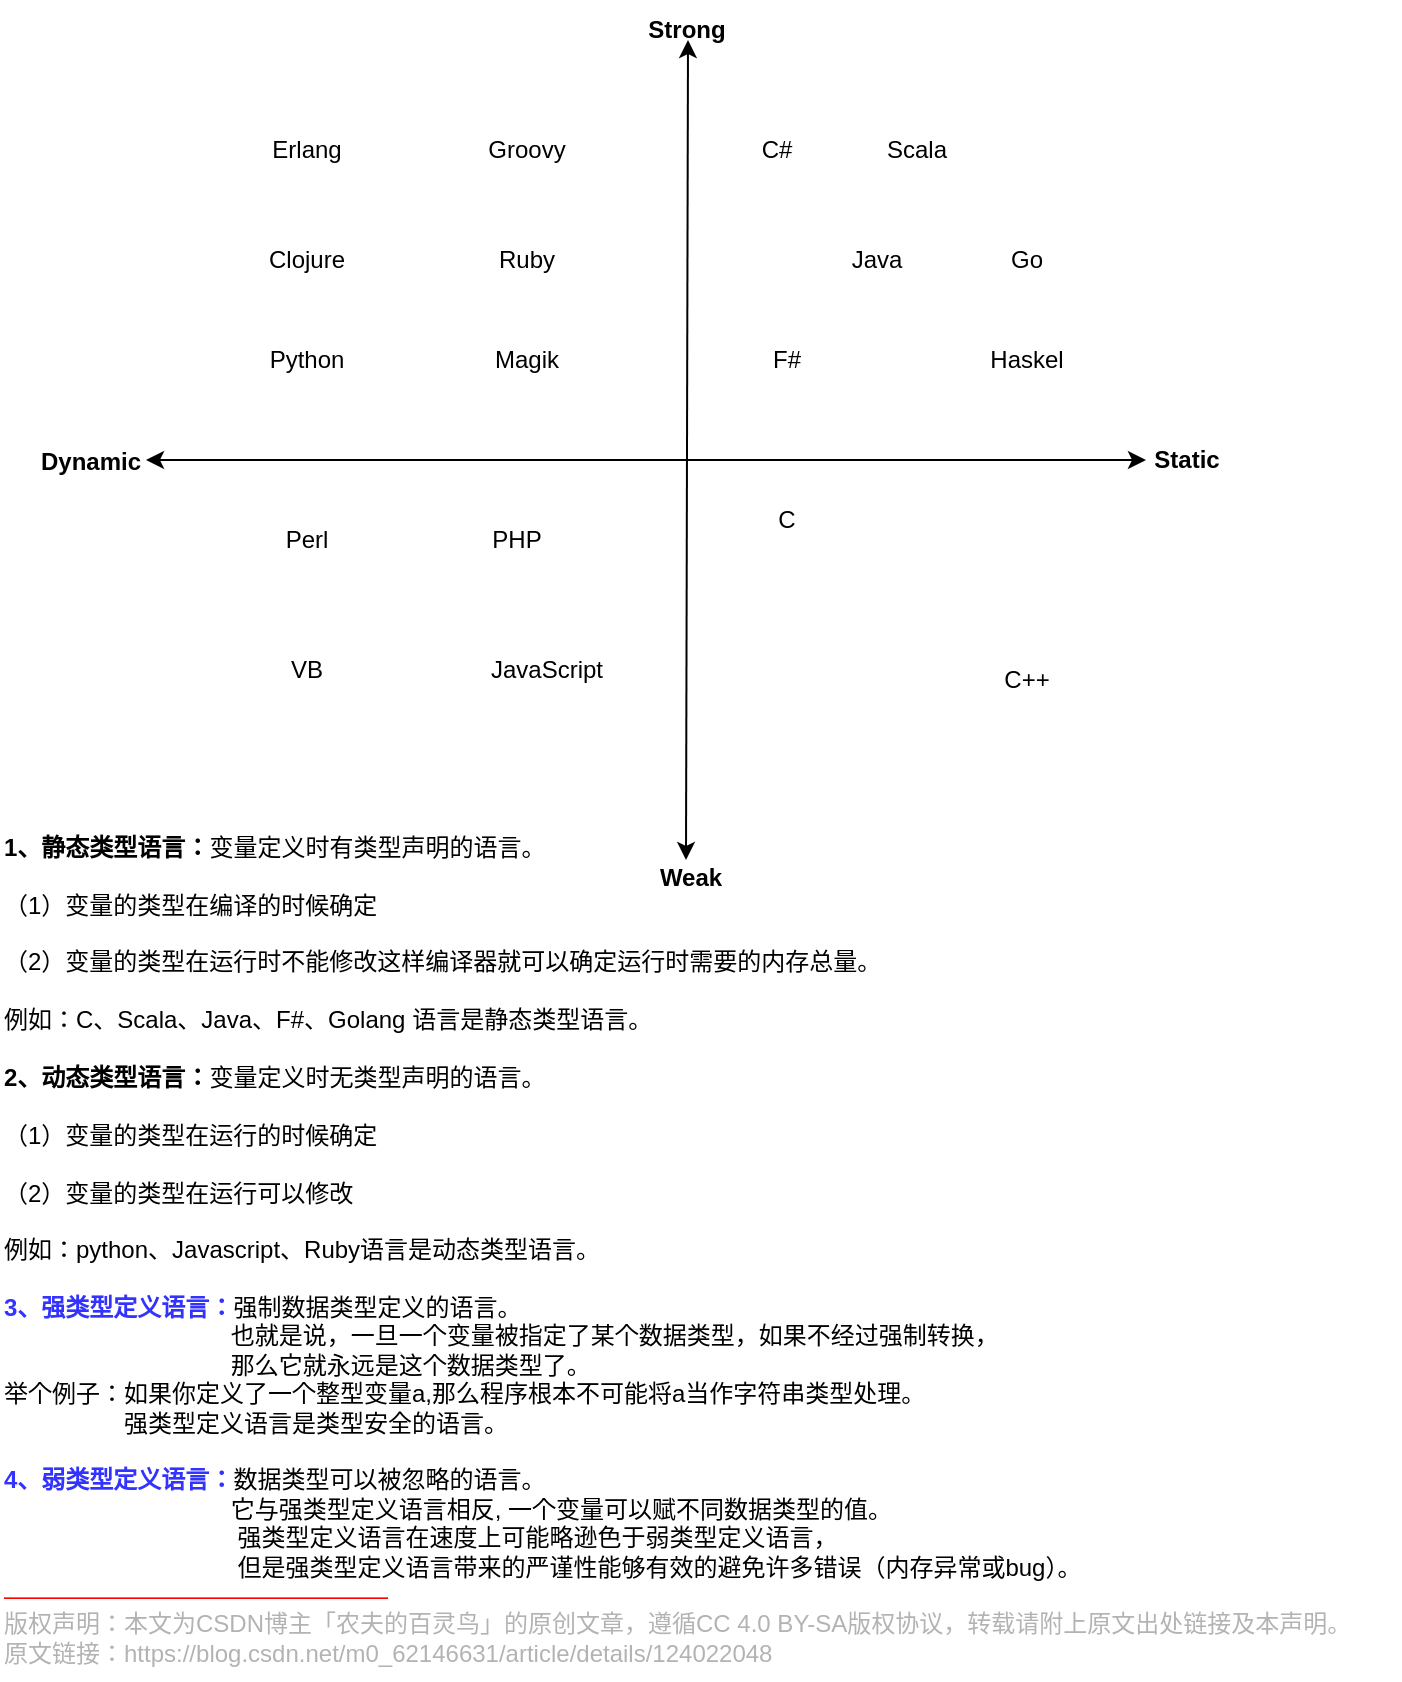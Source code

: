 <mxfile version="20.5.1" type="github">
  <diagram id="FsugTDZhsFtz22bxQlfl" name="第 1 页">
    <mxGraphModel dx="709" dy="744" grid="1" gridSize="10" guides="1" tooltips="1" connect="1" arrows="1" fold="1" page="1" pageScale="1" pageWidth="827" pageHeight="1169" math="1" shadow="0">
      <root>
        <mxCell id="0" />
        <mxCell id="1" parent="0" />
        <mxCell id="dU-uhVvhrNW5YeMp7AV7-25" value="&lt;div&gt;&lt;b&gt;1、静态类型语言：&lt;/b&gt;变量定义时有类型声明的语言。&lt;/div&gt;&lt;div&gt;&lt;br&gt;&lt;/div&gt;&lt;div&gt;（1）变量的类型在编译的时候确定&lt;/div&gt;&lt;div&gt;&lt;br&gt;&lt;/div&gt;&lt;div&gt;（2）变量的类型在运行时不能修改这样编译器就可以确定运行时需要的内存总量。&lt;/div&gt;&lt;div&gt;&lt;br&gt;&lt;/div&gt;&lt;div&gt;例如：C、Scala、Java、F#、Golang 语言是静态类型语言。&lt;/div&gt;&lt;div&gt;&lt;br&gt;&lt;/div&gt;&lt;div&gt;&lt;b&gt;2、动态类型语言：&lt;/b&gt;变量定义时无类型声明的语言。&lt;/div&gt;&lt;div&gt;&lt;br&gt;&lt;/div&gt;&lt;div&gt;（1）变量的类型在运行的时候确定&lt;/div&gt;&lt;div&gt;&lt;br&gt;&lt;/div&gt;&lt;div&gt;（2）变量的类型在运行可以修改&lt;/div&gt;&lt;div&gt;&lt;br&gt;&lt;/div&gt;&lt;div&gt;例如：python、Javascript、Ruby语言是动态类型语言。&lt;/div&gt;&lt;div&gt;&lt;br&gt;&lt;/div&gt;&lt;div&gt;&lt;b&gt;&lt;font color=&quot;#3333ff&quot;&gt;3、强类型定义语言：&lt;/font&gt;&lt;/b&gt;强制数据类型定义的语言。&lt;/div&gt;&lt;div&gt;&amp;nbsp; &amp;nbsp; &amp;nbsp; &amp;nbsp; &amp;nbsp; &amp;nbsp; &amp;nbsp; &amp;nbsp; &amp;nbsp; &amp;nbsp; &amp;nbsp; &amp;nbsp; &amp;nbsp; &amp;nbsp; &amp;nbsp; &amp;nbsp; &amp;nbsp; 也就是说，一旦一个变量被指定了某个数据类型，如果不经过强制转换，&lt;/div&gt;&lt;div&gt;&amp;nbsp; &amp;nbsp; &amp;nbsp; &amp;nbsp; &amp;nbsp; &amp;nbsp; &amp;nbsp; &amp;nbsp; &amp;nbsp; &amp;nbsp; &amp;nbsp; &amp;nbsp; &amp;nbsp; &amp;nbsp; &amp;nbsp; &amp;nbsp; &amp;nbsp; 那么它就永远是这个数据类型了。&lt;/div&gt;&lt;div&gt;举个例子：如果你定义了一个整型变量a,那么程序根本不可能将a当作字符串类型处理。&lt;/div&gt;&lt;div&gt;&amp;nbsp; &amp;nbsp; &amp;nbsp; &amp;nbsp; &amp;nbsp; &amp;nbsp; &amp;nbsp; &amp;nbsp; &amp;nbsp; 强类型定义语言是类型安全的语言。&lt;/div&gt;&lt;div&gt;&lt;br&gt;&lt;/div&gt;&lt;div&gt;&lt;b&gt;&lt;font color=&quot;#3333ff&quot;&gt;4、弱类型定义语言：&lt;/font&gt;&lt;/b&gt;数据类型可以被忽略的语言。&lt;/div&gt;&lt;div&gt;&amp;nbsp; &amp;nbsp; &amp;nbsp; &amp;nbsp; &amp;nbsp; &amp;nbsp; &amp;nbsp; &amp;nbsp; &amp;nbsp; &amp;nbsp; &amp;nbsp; &amp;nbsp; &amp;nbsp; &amp;nbsp; &amp;nbsp; &amp;nbsp; &amp;nbsp; 它与强类型定义语言相反, 一个变量可以赋不同数据类型的值。&lt;/div&gt;&lt;div&gt;&amp;nbsp; &amp;nbsp; &amp;nbsp; &amp;nbsp; &amp;nbsp; &amp;nbsp; &amp;nbsp; &amp;nbsp; &amp;nbsp; &amp;nbsp; &amp;nbsp; &amp;nbsp; &amp;nbsp; &amp;nbsp; &amp;nbsp; &amp;nbsp; &amp;nbsp; &amp;nbsp;强类型定义语言在速度上可能略逊色于弱类型定义语言，&lt;/div&gt;&lt;div&gt;&amp;nbsp; &amp;nbsp; &amp;nbsp; &amp;nbsp; &amp;nbsp; &amp;nbsp; &amp;nbsp; &amp;nbsp; &amp;nbsp; &amp;nbsp; &amp;nbsp; &amp;nbsp; &amp;nbsp; &amp;nbsp; &amp;nbsp; &amp;nbsp; &amp;nbsp; &amp;nbsp;但是强类型定义语言带来的严谨性能够有效的避免许多错误（内存异常或bug）。&lt;/div&gt;&lt;div&gt;&lt;font color=&quot;#ff0000&quot;&gt;————————————————&lt;/font&gt;&lt;/div&gt;&lt;div&gt;&lt;font color=&quot;#b3b3b3&quot;&gt;版权声明：本文为CSDN博主「农夫的百灵鸟」的原创文章，遵循CC 4.0 BY-SA版权协议，转载请附上原文出处链接及本声明。&lt;/font&gt;&lt;/div&gt;&lt;div&gt;&lt;font color=&quot;#b3b3b3&quot;&gt;原文链接：https://blog.csdn.net/m0_62146631/article/details/124022048&lt;/font&gt;&lt;/div&gt;" style="text;html=1;align=left;verticalAlign=middle;resizable=0;points=[];autosize=1;strokeColor=none;fillColor=none;" vertex="1" parent="1">
          <mxGeometry x="30" y="440" width="700" height="430" as="geometry" />
        </mxCell>
        <mxCell id="dU-uhVvhrNW5YeMp7AV7-26" value="" style="group" vertex="1" connectable="0" parent="1">
          <mxGeometry x="40" y="30" width="613" height="460" as="geometry" />
        </mxCell>
        <mxCell id="dU-uhVvhrNW5YeMp7AV7-1" value="" style="endArrow=classic;startArrow=classic;html=1;rounded=0;" edge="1" parent="dU-uhVvhrNW5YeMp7AV7-26">
          <mxGeometry width="50" height="50" relative="1" as="geometry">
            <mxPoint x="63" y="230" as="sourcePoint" />
            <mxPoint x="563" y="230" as="targetPoint" />
          </mxGeometry>
        </mxCell>
        <mxCell id="dU-uhVvhrNW5YeMp7AV7-2" value="" style="endArrow=classic;startArrow=classic;html=1;rounded=0;" edge="1" parent="dU-uhVvhrNW5YeMp7AV7-26">
          <mxGeometry width="50" height="50" relative="1" as="geometry">
            <mxPoint x="334" y="20" as="sourcePoint" />
            <mxPoint x="333" y="430" as="targetPoint" />
          </mxGeometry>
        </mxCell>
        <mxCell id="dU-uhVvhrNW5YeMp7AV7-3" value="&lt;b&gt;Weak&lt;/b&gt;" style="text;html=1;align=center;verticalAlign=middle;resizable=0;points=[];autosize=1;strokeColor=none;fillColor=none;" vertex="1" parent="dU-uhVvhrNW5YeMp7AV7-26">
          <mxGeometry x="310" y="424" width="50" height="30" as="geometry" />
        </mxCell>
        <mxCell id="dU-uhVvhrNW5YeMp7AV7-4" value="&lt;b&gt;Strong&lt;/b&gt;" style="text;html=1;align=center;verticalAlign=middle;resizable=0;points=[];autosize=1;strokeColor=none;fillColor=none;" vertex="1" parent="dU-uhVvhrNW5YeMp7AV7-26">
          <mxGeometry x="303" width="60" height="30" as="geometry" />
        </mxCell>
        <mxCell id="dU-uhVvhrNW5YeMp7AV7-5" value="&lt;b&gt;Static&lt;/b&gt;" style="text;html=1;align=center;verticalAlign=middle;resizable=0;points=[];autosize=1;strokeColor=none;fillColor=none;" vertex="1" parent="dU-uhVvhrNW5YeMp7AV7-26">
          <mxGeometry x="553" y="215" width="60" height="30" as="geometry" />
        </mxCell>
        <mxCell id="dU-uhVvhrNW5YeMp7AV7-6" value="&lt;b&gt;Dynamic&lt;/b&gt;" style="text;html=1;align=center;verticalAlign=middle;resizable=0;points=[];autosize=1;strokeColor=none;fillColor=none;" vertex="1" parent="dU-uhVvhrNW5YeMp7AV7-26">
          <mxGeometry y="216" width="70" height="30" as="geometry" />
        </mxCell>
        <mxCell id="dU-uhVvhrNW5YeMp7AV7-7" value="C#" style="text;html=1;align=center;verticalAlign=middle;resizable=0;points=[];autosize=1;strokeColor=none;fillColor=none;" vertex="1" parent="dU-uhVvhrNW5YeMp7AV7-26">
          <mxGeometry x="358" y="60" width="40" height="30" as="geometry" />
        </mxCell>
        <mxCell id="dU-uhVvhrNW5YeMp7AV7-8" value="Scala" style="text;html=1;align=center;verticalAlign=middle;resizable=0;points=[];autosize=1;strokeColor=none;fillColor=none;" vertex="1" parent="dU-uhVvhrNW5YeMp7AV7-26">
          <mxGeometry x="423" y="60" width="50" height="30" as="geometry" />
        </mxCell>
        <mxCell id="dU-uhVvhrNW5YeMp7AV7-9" value="Java" style="text;html=1;align=center;verticalAlign=middle;resizable=0;points=[];autosize=1;strokeColor=none;fillColor=none;" vertex="1" parent="dU-uhVvhrNW5YeMp7AV7-26">
          <mxGeometry x="403" y="115" width="50" height="30" as="geometry" />
        </mxCell>
        <mxCell id="dU-uhVvhrNW5YeMp7AV7-10" value="Go" style="text;html=1;align=center;verticalAlign=middle;resizable=0;points=[];autosize=1;strokeColor=none;fillColor=none;" vertex="1" parent="dU-uhVvhrNW5YeMp7AV7-26">
          <mxGeometry x="483" y="115" width="40" height="30" as="geometry" />
        </mxCell>
        <mxCell id="dU-uhVvhrNW5YeMp7AV7-11" value="F#" style="text;html=1;align=center;verticalAlign=middle;resizable=0;points=[];autosize=1;strokeColor=none;fillColor=none;" vertex="1" parent="dU-uhVvhrNW5YeMp7AV7-26">
          <mxGeometry x="363" y="165" width="40" height="30" as="geometry" />
        </mxCell>
        <mxCell id="dU-uhVvhrNW5YeMp7AV7-12" value="Haskel" style="text;html=1;align=center;verticalAlign=middle;resizable=0;points=[];autosize=1;strokeColor=none;fillColor=none;" vertex="1" parent="dU-uhVvhrNW5YeMp7AV7-26">
          <mxGeometry x="473" y="165" width="60" height="30" as="geometry" />
        </mxCell>
        <mxCell id="dU-uhVvhrNW5YeMp7AV7-13" value="Erlang" style="text;html=1;align=center;verticalAlign=middle;resizable=0;points=[];autosize=1;strokeColor=none;fillColor=none;" vertex="1" parent="dU-uhVvhrNW5YeMp7AV7-26">
          <mxGeometry x="113" y="60" width="60" height="30" as="geometry" />
        </mxCell>
        <mxCell id="dU-uhVvhrNW5YeMp7AV7-14" value="Groovy" style="text;html=1;align=center;verticalAlign=middle;resizable=0;points=[];autosize=1;strokeColor=none;fillColor=none;" vertex="1" parent="dU-uhVvhrNW5YeMp7AV7-26">
          <mxGeometry x="223" y="60" width="60" height="30" as="geometry" />
        </mxCell>
        <mxCell id="dU-uhVvhrNW5YeMp7AV7-15" value="Clojure" style="text;html=1;align=center;verticalAlign=middle;resizable=0;points=[];autosize=1;strokeColor=none;fillColor=none;" vertex="1" parent="dU-uhVvhrNW5YeMp7AV7-26">
          <mxGeometry x="113" y="115" width="60" height="30" as="geometry" />
        </mxCell>
        <mxCell id="dU-uhVvhrNW5YeMp7AV7-16" value="Ruby" style="text;html=1;align=center;verticalAlign=middle;resizable=0;points=[];autosize=1;strokeColor=none;fillColor=none;" vertex="1" parent="dU-uhVvhrNW5YeMp7AV7-26">
          <mxGeometry x="228" y="115" width="50" height="30" as="geometry" />
        </mxCell>
        <mxCell id="dU-uhVvhrNW5YeMp7AV7-17" value="Python" style="text;html=1;align=center;verticalAlign=middle;resizable=0;points=[];autosize=1;strokeColor=none;fillColor=none;" vertex="1" parent="dU-uhVvhrNW5YeMp7AV7-26">
          <mxGeometry x="113" y="165" width="60" height="30" as="geometry" />
        </mxCell>
        <mxCell id="dU-uhVvhrNW5YeMp7AV7-18" value="Magik" style="text;html=1;align=center;verticalAlign=middle;resizable=0;points=[];autosize=1;strokeColor=none;fillColor=none;" vertex="1" parent="dU-uhVvhrNW5YeMp7AV7-26">
          <mxGeometry x="223" y="165" width="60" height="30" as="geometry" />
        </mxCell>
        <mxCell id="dU-uhVvhrNW5YeMp7AV7-19" value="Perl" style="text;html=1;align=center;verticalAlign=middle;resizable=0;points=[];autosize=1;strokeColor=none;fillColor=none;" vertex="1" parent="dU-uhVvhrNW5YeMp7AV7-26">
          <mxGeometry x="123" y="255" width="40" height="30" as="geometry" />
        </mxCell>
        <mxCell id="dU-uhVvhrNW5YeMp7AV7-20" value="PHP" style="text;html=1;align=center;verticalAlign=middle;resizable=0;points=[];autosize=1;strokeColor=none;fillColor=none;" vertex="1" parent="dU-uhVvhrNW5YeMp7AV7-26">
          <mxGeometry x="223" y="255" width="50" height="30" as="geometry" />
        </mxCell>
        <mxCell id="dU-uhVvhrNW5YeMp7AV7-21" value="VB" style="text;html=1;align=center;verticalAlign=middle;resizable=0;points=[];autosize=1;strokeColor=none;fillColor=none;" vertex="1" parent="dU-uhVvhrNW5YeMp7AV7-26">
          <mxGeometry x="123" y="320" width="40" height="30" as="geometry" />
        </mxCell>
        <mxCell id="dU-uhVvhrNW5YeMp7AV7-22" value="JavaScript" style="text;html=1;align=center;verticalAlign=middle;resizable=0;points=[];autosize=1;strokeColor=none;fillColor=none;" vertex="1" parent="dU-uhVvhrNW5YeMp7AV7-26">
          <mxGeometry x="223" y="320" width="80" height="30" as="geometry" />
        </mxCell>
        <mxCell id="dU-uhVvhrNW5YeMp7AV7-23" value="C" style="text;html=1;align=center;verticalAlign=middle;resizable=0;points=[];autosize=1;strokeColor=none;fillColor=none;" vertex="1" parent="dU-uhVvhrNW5YeMp7AV7-26">
          <mxGeometry x="368" y="245" width="30" height="30" as="geometry" />
        </mxCell>
        <mxCell id="dU-uhVvhrNW5YeMp7AV7-24" value="C++" style="text;html=1;align=center;verticalAlign=middle;resizable=0;points=[];autosize=1;strokeColor=none;fillColor=none;" vertex="1" parent="dU-uhVvhrNW5YeMp7AV7-26">
          <mxGeometry x="478" y="325" width="50" height="30" as="geometry" />
        </mxCell>
      </root>
    </mxGraphModel>
  </diagram>
</mxfile>
